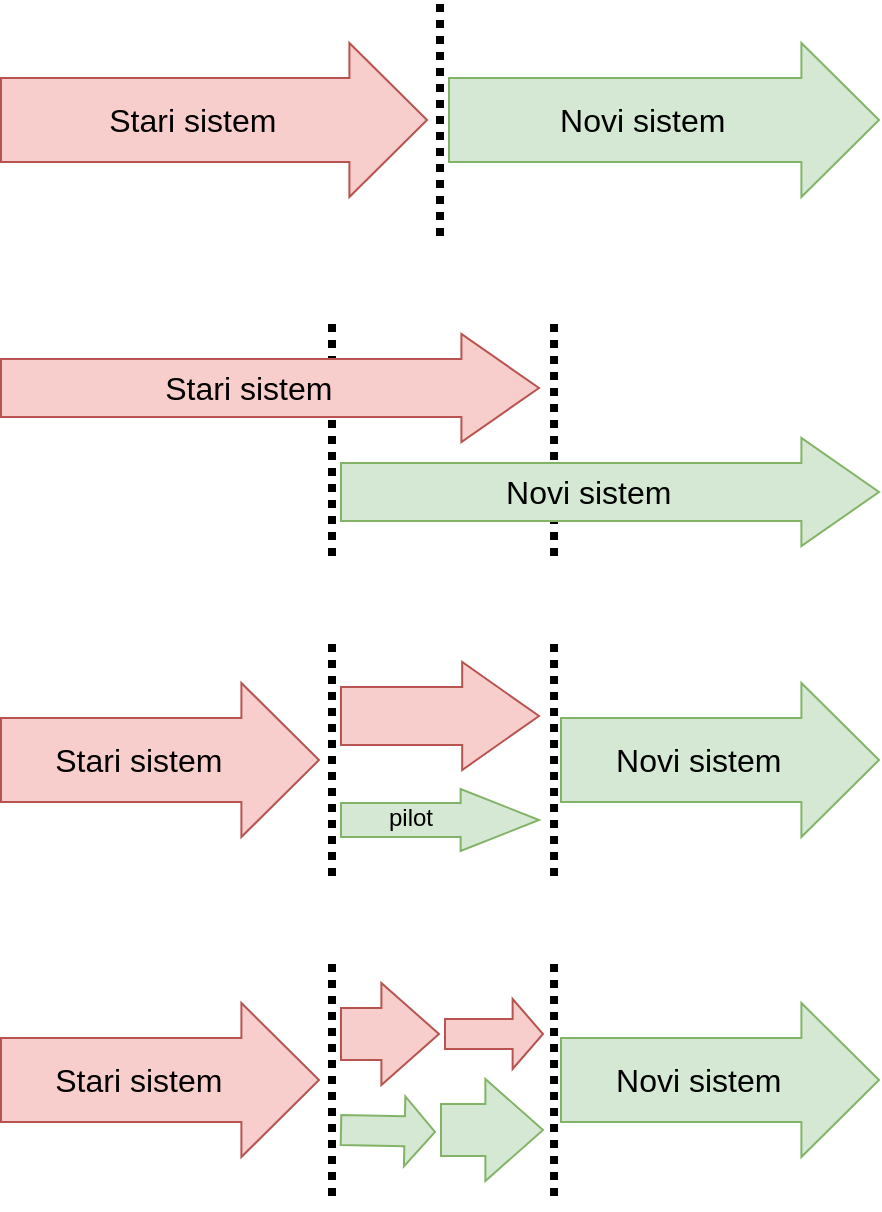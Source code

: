 <mxfile version="20.2.3" type="device"><diagram id="370rCCardU9-6-33Ocg5" name="Page-1"><mxGraphModel dx="1038" dy="547" grid="1" gridSize="10" guides="1" tooltips="1" connect="1" arrows="1" fold="1" page="1" pageScale="1" pageWidth="1169" pageHeight="827" math="0" shadow="0"><root><mxCell id="0"/><mxCell id="1" parent="0"/><mxCell id="j2CNycC0jPDm2vV9hhvd-21" value="" style="group" vertex="1" connectable="0" parent="1"><mxGeometry x="80" y="202" width="440" height="120" as="geometry"/></mxCell><mxCell id="j2CNycC0jPDm2vV9hhvd-9" value="" style="endArrow=none;dashed=1;html=1;dashPattern=1 1;strokeWidth=4;rounded=0;labelBackgroundColor=none;fontSize=16;" edge="1" parent="j2CNycC0jPDm2vV9hhvd-21"><mxGeometry width="50" height="50" relative="1" as="geometry"><mxPoint x="166" as="sourcePoint"/><mxPoint x="166" y="120" as="targetPoint"/></mxGeometry></mxCell><mxCell id="j2CNycC0jPDm2vV9hhvd-11" value="" style="endArrow=none;dashed=1;html=1;dashPattern=1 1;strokeWidth=4;rounded=0;labelBackgroundColor=none;fontSize=16;" edge="1" parent="j2CNycC0jPDm2vV9hhvd-21"><mxGeometry width="50" height="50" relative="1" as="geometry"><mxPoint x="277" as="sourcePoint"/><mxPoint x="277" y="120" as="targetPoint"/></mxGeometry></mxCell><mxCell id="j2CNycC0jPDm2vV9hhvd-20" value="Novi sistem&amp;nbsp; &amp;nbsp; &amp;nbsp;" style="shape=flexArrow;endArrow=classic;html=1;rounded=0;endWidth=24;endSize=12.6;width=29;fillColor=#d5e8d4;strokeColor=#82b366;labelBackgroundColor=none;fontSize=16;fontStyle=0" edge="1" parent="j2CNycC0jPDm2vV9hhvd-21"><mxGeometry width="50" height="50" relative="1" as="geometry"><mxPoint x="170" y="84" as="sourcePoint"/><mxPoint x="440" y="84" as="targetPoint"/></mxGeometry></mxCell><mxCell id="j2CNycC0jPDm2vV9hhvd-7" value="Stari sistem&amp;nbsp; &amp;nbsp; &amp;nbsp;" style="shape=flexArrow;endArrow=classic;html=1;rounded=0;endWidth=24;endSize=12.6;width=29;fillColor=#f8cecc;strokeColor=#b85450;labelBackgroundColor=none;fontSize=16;fontStyle=0" edge="1" parent="j2CNycC0jPDm2vV9hhvd-21"><mxGeometry width="50" height="50" relative="1" as="geometry"><mxPoint y="32" as="sourcePoint"/><mxPoint x="270" y="32" as="targetPoint"/></mxGeometry></mxCell><mxCell id="j2CNycC0jPDm2vV9hhvd-25" value="" style="group" vertex="1" connectable="0" parent="1"><mxGeometry x="80" y="362" width="440" height="120" as="geometry"/></mxCell><mxCell id="j2CNycC0jPDm2vV9hhvd-12" value="Stari sistem&amp;nbsp; &amp;nbsp; &amp;nbsp;" style="shape=flexArrow;endArrow=classic;html=1;rounded=0;endWidth=34;endSize=12.6;width=42;fillColor=#f8cecc;strokeColor=#b85450;labelBackgroundColor=none;fontSize=16;fontStyle=0" edge="1" parent="j2CNycC0jPDm2vV9hhvd-25"><mxGeometry width="50" height="50" relative="1" as="geometry"><mxPoint y="58" as="sourcePoint"/><mxPoint x="160" y="58" as="targetPoint"/></mxGeometry></mxCell><mxCell id="j2CNycC0jPDm2vV9hhvd-13" value="Novi sistem&amp;nbsp; &amp;nbsp; &amp;nbsp;" style="shape=flexArrow;endArrow=classic;html=1;rounded=0;endWidth=34;endSize=12.6;width=42;fillColor=#d5e8d4;strokeColor=#82b366;labelBackgroundColor=none;fontSize=16;fontStyle=0" edge="1" parent="j2CNycC0jPDm2vV9hhvd-25"><mxGeometry width="50" height="50" relative="1" as="geometry"><mxPoint x="280" y="58" as="sourcePoint"/><mxPoint x="440" y="58" as="targetPoint"/></mxGeometry></mxCell><mxCell id="j2CNycC0jPDm2vV9hhvd-14" value="" style="endArrow=none;dashed=1;html=1;dashPattern=1 1;strokeWidth=4;rounded=0;labelBackgroundColor=none;fontSize=16;" edge="1" parent="j2CNycC0jPDm2vV9hhvd-25"><mxGeometry width="50" height="50" relative="1" as="geometry"><mxPoint x="166" as="sourcePoint"/><mxPoint x="166" y="120" as="targetPoint"/></mxGeometry></mxCell><mxCell id="j2CNycC0jPDm2vV9hhvd-15" value="" style="endArrow=none;dashed=1;html=1;dashPattern=1 1;strokeWidth=4;rounded=0;labelBackgroundColor=none;fontSize=16;" edge="1" parent="j2CNycC0jPDm2vV9hhvd-25"><mxGeometry width="50" height="50" relative="1" as="geometry"><mxPoint x="277" as="sourcePoint"/><mxPoint x="277" y="120" as="targetPoint"/></mxGeometry></mxCell><mxCell id="j2CNycC0jPDm2vV9hhvd-22" value="" style="shape=flexArrow;endArrow=classic;html=1;rounded=0;endWidth=24;endSize=12.47;width=29;fillColor=#f8cecc;strokeColor=#b85450;labelBackgroundColor=none;fontSize=16;fontStyle=0" edge="1" parent="j2CNycC0jPDm2vV9hhvd-25"><mxGeometry width="50" height="50" relative="1" as="geometry"><mxPoint x="170" y="36" as="sourcePoint"/><mxPoint x="270" y="36" as="targetPoint"/></mxGeometry></mxCell><mxCell id="j2CNycC0jPDm2vV9hhvd-23" value="" style="shape=flexArrow;endArrow=classic;html=1;rounded=0;endWidth=13;endSize=12.73;width=17;fillColor=#d5e8d4;strokeColor=#82b366;labelBackgroundColor=none;fontSize=16;fontStyle=0" edge="1" parent="j2CNycC0jPDm2vV9hhvd-25"><mxGeometry width="50" height="50" relative="1" as="geometry"><mxPoint x="170" y="88" as="sourcePoint"/><mxPoint x="270" y="88" as="targetPoint"/></mxGeometry></mxCell><mxCell id="j2CNycC0jPDm2vV9hhvd-24" value="pilot" style="edgeLabel;html=1;align=center;verticalAlign=middle;resizable=0;points=[];fontSize=12;fontColor=default;labelBackgroundColor=none;" vertex="1" connectable="0" parent="j2CNycC0jPDm2vV9hhvd-23"><mxGeometry x="-0.296" y="4" relative="1" as="geometry"><mxPoint y="3" as="offset"/></mxGeometry></mxCell><mxCell id="j2CNycC0jPDm2vV9hhvd-30" value="" style="group" vertex="1" connectable="0" parent="1"><mxGeometry x="80" y="522" width="440" height="120" as="geometry"/></mxCell><mxCell id="j2CNycC0jPDm2vV9hhvd-16" value="Stari sistem&amp;nbsp; &amp;nbsp; &amp;nbsp;" style="shape=flexArrow;endArrow=classic;html=1;rounded=0;endWidth=34;endSize=12.6;width=42;fillColor=#f8cecc;strokeColor=#b85450;labelBackgroundColor=none;fontSize=16;fontStyle=0" edge="1" parent="j2CNycC0jPDm2vV9hhvd-30"><mxGeometry width="50" height="50" relative="1" as="geometry"><mxPoint y="58" as="sourcePoint"/><mxPoint x="160" y="58" as="targetPoint"/></mxGeometry></mxCell><mxCell id="j2CNycC0jPDm2vV9hhvd-17" value="Novi sistem&amp;nbsp; &amp;nbsp; &amp;nbsp;" style="shape=flexArrow;endArrow=classic;html=1;rounded=0;endWidth=34;endSize=12.6;width=42;fillColor=#d5e8d4;strokeColor=#82b366;labelBackgroundColor=none;fontSize=16;fontStyle=0" edge="1" parent="j2CNycC0jPDm2vV9hhvd-30"><mxGeometry width="50" height="50" relative="1" as="geometry"><mxPoint x="280" y="58" as="sourcePoint"/><mxPoint x="440" y="58" as="targetPoint"/></mxGeometry></mxCell><mxCell id="j2CNycC0jPDm2vV9hhvd-18" value="" style="endArrow=none;dashed=1;html=1;dashPattern=1 1;strokeWidth=4;rounded=0;labelBackgroundColor=none;fontSize=16;" edge="1" parent="j2CNycC0jPDm2vV9hhvd-30"><mxGeometry width="50" height="50" relative="1" as="geometry"><mxPoint x="166" as="sourcePoint"/><mxPoint x="166" y="120" as="targetPoint"/></mxGeometry></mxCell><mxCell id="j2CNycC0jPDm2vV9hhvd-19" value="" style="endArrow=none;dashed=1;html=1;dashPattern=1 1;strokeWidth=4;rounded=0;labelBackgroundColor=none;fontSize=16;" edge="1" parent="j2CNycC0jPDm2vV9hhvd-30"><mxGeometry width="50" height="50" relative="1" as="geometry"><mxPoint x="277" as="sourcePoint"/><mxPoint x="277" y="120" as="targetPoint"/></mxGeometry></mxCell><mxCell id="j2CNycC0jPDm2vV9hhvd-26" value="" style="shape=flexArrow;endArrow=classic;html=1;rounded=0;endWidth=24;endSize=9.27;width=26;fillColor=#f8cecc;strokeColor=#b85450;labelBackgroundColor=none;fontSize=16;fontStyle=0" edge="1" parent="j2CNycC0jPDm2vV9hhvd-30"><mxGeometry width="50" height="50" relative="1" as="geometry"><mxPoint x="170" y="35" as="sourcePoint"/><mxPoint x="220" y="35" as="targetPoint"/></mxGeometry></mxCell><mxCell id="j2CNycC0jPDm2vV9hhvd-27" value="" style="shape=flexArrow;endArrow=classic;html=1;rounded=0;endWidth=19;endSize=4.73;width=15;fillColor=#f8cecc;strokeColor=#b85450;labelBackgroundColor=none;fontSize=16;fontStyle=0" edge="1" parent="j2CNycC0jPDm2vV9hhvd-30"><mxGeometry width="50" height="50" relative="1" as="geometry"><mxPoint x="222" y="35" as="sourcePoint"/><mxPoint x="272" y="35" as="targetPoint"/></mxGeometry></mxCell><mxCell id="j2CNycC0jPDm2vV9hhvd-28" value="" style="shape=flexArrow;endArrow=classic;html=1;rounded=0;endWidth=19;endSize=4.73;width=15;fillColor=#d5e8d4;strokeColor=#82b366;labelBackgroundColor=none;fontSize=16;fontStyle=0" edge="1" parent="j2CNycC0jPDm2vV9hhvd-30"><mxGeometry width="50" height="50" relative="1" as="geometry"><mxPoint x="170" y="83" as="sourcePoint"/><mxPoint x="218" y="84" as="targetPoint"/></mxGeometry></mxCell><mxCell id="j2CNycC0jPDm2vV9hhvd-29" value="" style="shape=flexArrow;endArrow=classic;html=1;rounded=0;endWidth=24;endSize=9.27;width=26;fillColor=#d5e8d4;strokeColor=#82b366;labelBackgroundColor=none;fontSize=16;fontStyle=0" edge="1" parent="j2CNycC0jPDm2vV9hhvd-30"><mxGeometry width="50" height="50" relative="1" as="geometry"><mxPoint x="220" y="83" as="sourcePoint"/><mxPoint x="272" y="83" as="targetPoint"/></mxGeometry></mxCell><mxCell id="j2CNycC0jPDm2vV9hhvd-31" value="" style="group" vertex="1" connectable="0" parent="1"><mxGeometry x="80" y="42" width="440" height="120" as="geometry"/></mxCell><mxCell id="j2CNycC0jPDm2vV9hhvd-3" value="Novi sistem&amp;nbsp; &amp;nbsp; &amp;nbsp;" style="shape=flexArrow;endArrow=classic;html=1;rounded=0;endWidth=34;endSize=12.6;width=42;fillColor=#d5e8d4;strokeColor=#82b366;labelBackgroundColor=none;fontSize=16;fontStyle=0" edge="1" parent="j2CNycC0jPDm2vV9hhvd-31"><mxGeometry width="50" height="50" relative="1" as="geometry"><mxPoint x="224" y="58" as="sourcePoint"/><mxPoint x="440" y="58" as="targetPoint"/></mxGeometry></mxCell><mxCell id="j2CNycC0jPDm2vV9hhvd-1" value="Stari sistem&amp;nbsp; &amp;nbsp; &amp;nbsp;" style="shape=flexArrow;endArrow=classic;html=1;rounded=0;endWidth=34;endSize=12.6;width=42;fillColor=#f8cecc;strokeColor=#b85450;labelBackgroundColor=none;fontSize=16;fontStyle=0" edge="1" parent="j2CNycC0jPDm2vV9hhvd-31"><mxGeometry width="50" height="50" relative="1" as="geometry"><mxPoint y="58" as="sourcePoint"/><mxPoint x="214" y="58" as="targetPoint"/></mxGeometry></mxCell><mxCell id="j2CNycC0jPDm2vV9hhvd-6" value="" style="endArrow=none;dashed=1;html=1;dashPattern=1 1;strokeWidth=4;rounded=0;labelBackgroundColor=none;fontSize=16;" edge="1" parent="j2CNycC0jPDm2vV9hhvd-31"><mxGeometry width="50" height="50" relative="1" as="geometry"><mxPoint x="220" as="sourcePoint"/><mxPoint x="220" y="120" as="targetPoint"/></mxGeometry></mxCell></root></mxGraphModel></diagram></mxfile>